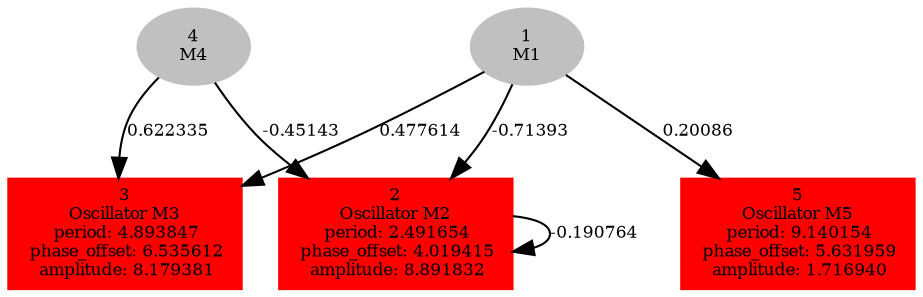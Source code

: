  digraph g{ forcelabels=true;
1[label=<1<BR/>M1>,color="grey",style=filled,fontsize=8];
2 [label=<2<BR />Oscillator M2<BR /> period: 2.491654<BR /> phase_offset: 4.019415<BR /> amplitude: 8.891832>, shape=box,color=red,style=filled,fontsize=8];3 [label=<3<BR />Oscillator M3<BR /> period: 4.893847<BR /> phase_offset: 6.535612<BR /> amplitude: 8.179381>, shape=box,color=red,style=filled,fontsize=8];4[label=<4<BR/>M4>,color="grey",style=filled,fontsize=8];
5 [label=<5<BR />Oscillator M5<BR /> period: 9.140154<BR /> phase_offset: 5.631959<BR /> amplitude: 1.716940>, shape=box,color=red,style=filled,fontsize=8];1 -> 2[label="-0.71393 ",fontsize="8"];
1 -> 3[label="0.477614 ",fontsize="8"];
1 -> 5[label="0.20086 ",fontsize="8"];
2 -> 2[label="-0.190764 ",fontsize="8"];
4 -> 2[label="-0.45143 ",fontsize="8"];
4 -> 3[label="0.622335 ",fontsize="8"];
 }
